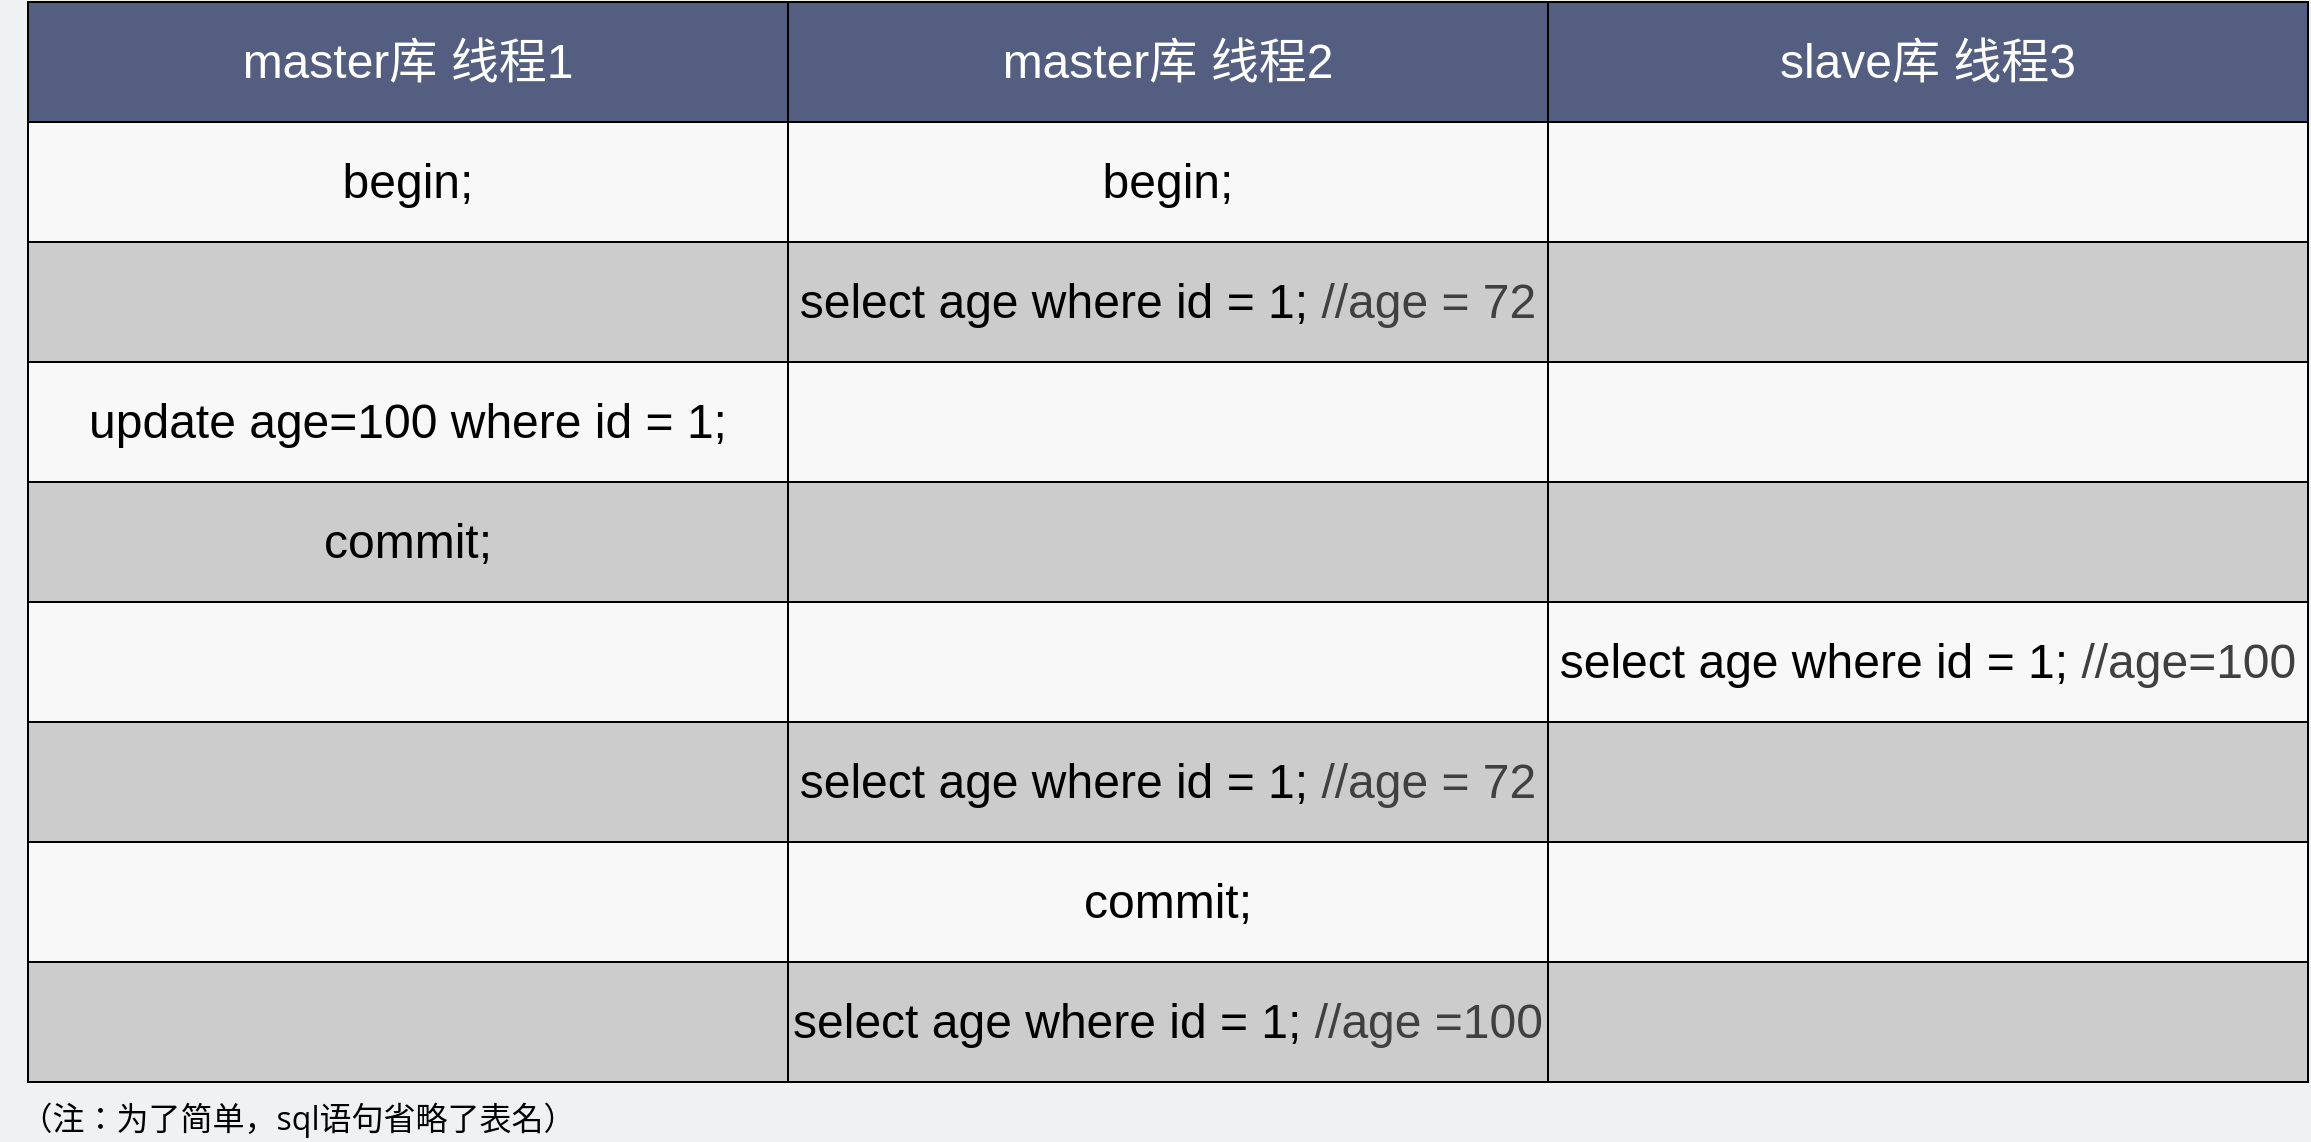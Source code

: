 <mxfile version="16.6.4" type="github">
  <diagram id="3228e29e-7158-1315-38df-8450db1d8a1d" name="Page-1">
    <mxGraphModel dx="1623" dy="-86" grid="0" gridSize="10" guides="1" tooltips="1" connect="1" arrows="1" fold="1" page="1" pageScale="1" pageWidth="750" pageHeight="320" background="#EFF1F3" math="0" shadow="0">
      <root>
        <mxCell id="0" />
        <mxCell id="1" parent="0" />
        <mxCell id="OGBjxk_xHfaE1EplLFuK-29" value="&lt;font color=&quot;#ffffff&quot; style=&quot;font-size: 24px&quot;&gt;master库 线程1&lt;/font&gt;" style="rounded=0;whiteSpace=wrap;html=1;fillColor=#535E80;gradientColor=none;fontSize=24;" parent="1" vertex="1">
          <mxGeometry x="176" y="1012" width="380" height="60" as="geometry" />
        </mxCell>
        <mxCell id="E5Fr-yn8FIVRKY9gDkfl-8" value="&lt;font color=&quot;#ffffff&quot; style=&quot;font-size: 24px&quot;&gt;master库 线程2&lt;/font&gt;" style="rounded=0;whiteSpace=wrap;html=1;fillColor=#535E80;gradientColor=none;fontSize=24;" parent="1" vertex="1">
          <mxGeometry x="556" y="1012" width="380" height="60" as="geometry" />
        </mxCell>
        <mxCell id="E5Fr-yn8FIVRKY9gDkfl-10" value="begin;" style="rounded=0;whiteSpace=wrap;html=1;fillColor=#F8F8F8;gradientColor=none;fontSize=24;" parent="1" vertex="1">
          <mxGeometry x="176" y="1072" width="380" height="60" as="geometry" />
        </mxCell>
        <mxCell id="E5Fr-yn8FIVRKY9gDkfl-11" value="begin;" style="rounded=0;whiteSpace=wrap;html=1;fillColor=#F8F8F8;gradientColor=none;fontSize=24;" parent="1" vertex="1">
          <mxGeometry x="556" y="1072" width="380" height="60" as="geometry" />
        </mxCell>
        <mxCell id="E5Fr-yn8FIVRKY9gDkfl-12" value="" style="rounded=0;whiteSpace=wrap;html=1;fillColor=#CCCCCC;gradientColor=none;fontSize=24;" parent="1" vertex="1">
          <mxGeometry x="176" y="1132" width="380" height="60" as="geometry" />
        </mxCell>
        <mxCell id="E5Fr-yn8FIVRKY9gDkfl-13" value="select age where id = 1; &lt;font color=&quot;#404040&quot;&gt;//age = 72&lt;/font&gt;" style="rounded=0;whiteSpace=wrap;html=1;fillColor=#CCCCCC;gradientColor=none;fontSize=24;" parent="1" vertex="1">
          <mxGeometry x="556" y="1132" width="380" height="60" as="geometry" />
        </mxCell>
        <mxCell id="E5Fr-yn8FIVRKY9gDkfl-14" value="&lt;span&gt;update age=100 where id = 1;&lt;/span&gt;" style="rounded=0;whiteSpace=wrap;html=1;fillColor=#F8F8F8;gradientColor=none;fontSize=24;" parent="1" vertex="1">
          <mxGeometry x="176" y="1192" width="380" height="60" as="geometry" />
        </mxCell>
        <mxCell id="E5Fr-yn8FIVRKY9gDkfl-15" value="" style="rounded=0;whiteSpace=wrap;html=1;fillColor=#F8F8F8;gradientColor=none;fontSize=24;" parent="1" vertex="1">
          <mxGeometry x="556" y="1192" width="380" height="60" as="geometry" />
        </mxCell>
        <mxCell id="E5Fr-yn8FIVRKY9gDkfl-16" value="commit;" style="rounded=0;whiteSpace=wrap;html=1;fillColor=#CCCCCC;gradientColor=none;fontSize=24;" parent="1" vertex="1">
          <mxGeometry x="176" y="1252" width="380" height="60" as="geometry" />
        </mxCell>
        <mxCell id="E5Fr-yn8FIVRKY9gDkfl-17" value="" style="rounded=0;whiteSpace=wrap;html=1;fillColor=#CCCCCC;gradientColor=none;fontSize=24;" parent="1" vertex="1">
          <mxGeometry x="556" y="1252" width="380" height="60" as="geometry" />
        </mxCell>
        <mxCell id="E5Fr-yn8FIVRKY9gDkfl-18" value="" style="rounded=0;whiteSpace=wrap;html=1;fillColor=#F8F8F8;gradientColor=none;fontSize=24;" parent="1" vertex="1">
          <mxGeometry x="176" y="1312" width="380" height="60" as="geometry" />
        </mxCell>
        <mxCell id="E5Fr-yn8FIVRKY9gDkfl-19" value="" style="rounded=0;whiteSpace=wrap;html=1;fillColor=#F8F8F8;gradientColor=none;fontSize=24;" parent="1" vertex="1">
          <mxGeometry x="556" y="1312" width="380" height="60" as="geometry" />
        </mxCell>
        <mxCell id="E5Fr-yn8FIVRKY9gDkfl-20" value="" style="rounded=0;whiteSpace=wrap;html=1;fillColor=#CCCCCC;gradientColor=none;fontSize=24;" parent="1" vertex="1">
          <mxGeometry x="176" y="1372" width="380" height="60" as="geometry" />
        </mxCell>
        <mxCell id="E5Fr-yn8FIVRKY9gDkfl-21" value="&lt;span&gt;select age where id = 1;&amp;nbsp;&lt;/span&gt;&lt;font color=&quot;#404040&quot;&gt;//age = 72&lt;/font&gt;" style="rounded=0;whiteSpace=wrap;html=1;fillColor=#CCCCCC;gradientColor=none;fontSize=24;" parent="1" vertex="1">
          <mxGeometry x="556" y="1372" width="380" height="60" as="geometry" />
        </mxCell>
        <mxCell id="E5Fr-yn8FIVRKY9gDkfl-22" value="" style="rounded=0;whiteSpace=wrap;html=1;fillColor=#F8F8F8;gradientColor=none;fontSize=24;" parent="1" vertex="1">
          <mxGeometry x="176" y="1432" width="380" height="60" as="geometry" />
        </mxCell>
        <mxCell id="E5Fr-yn8FIVRKY9gDkfl-23" value="commit;" style="rounded=0;whiteSpace=wrap;html=1;fillColor=#F8F8F8;gradientColor=none;fontSize=24;" parent="1" vertex="1">
          <mxGeometry x="556" y="1432" width="380" height="60" as="geometry" />
        </mxCell>
        <mxCell id="e393vFKxzSke3v99jNYF-2" value="&lt;font color=&quot;#ffffff&quot; style=&quot;font-size: 24px&quot;&gt;slave库 线程3&lt;/font&gt;" style="rounded=0;whiteSpace=wrap;html=1;fillColor=#535E80;gradientColor=none;fontSize=24;" parent="1" vertex="1">
          <mxGeometry x="936" y="1012" width="380" height="60" as="geometry" />
        </mxCell>
        <mxCell id="e393vFKxzSke3v99jNYF-4" value="" style="rounded=0;whiteSpace=wrap;html=1;fillColor=#F8F8F8;gradientColor=none;fontSize=24;" parent="1" vertex="1">
          <mxGeometry x="936" y="1072" width="380" height="60" as="geometry" />
        </mxCell>
        <mxCell id="e393vFKxzSke3v99jNYF-5" value="" style="rounded=0;whiteSpace=wrap;html=1;fillColor=#CCCCCC;gradientColor=none;fontSize=24;" parent="1" vertex="1">
          <mxGeometry x="936" y="1132" width="380" height="60" as="geometry" />
        </mxCell>
        <mxCell id="e393vFKxzSke3v99jNYF-6" value="" style="rounded=0;whiteSpace=wrap;html=1;fillColor=#F8F8F8;gradientColor=none;fontSize=24;" parent="1" vertex="1">
          <mxGeometry x="936" y="1192" width="380" height="60" as="geometry" />
        </mxCell>
        <mxCell id="e393vFKxzSke3v99jNYF-7" value="" style="rounded=0;whiteSpace=wrap;html=1;fillColor=#CCCCCC;gradientColor=none;fontSize=24;" parent="1" vertex="1">
          <mxGeometry x="936" y="1252" width="380" height="60" as="geometry" />
        </mxCell>
        <mxCell id="e393vFKxzSke3v99jNYF-8" value="&lt;span&gt;select age where id = 1;&amp;nbsp;&lt;/span&gt;&lt;font color=&quot;#404040&quot;&gt;//age=100&lt;/font&gt;" style="rounded=0;whiteSpace=wrap;html=1;fillColor=#F8F8F8;gradientColor=none;fontSize=24;" parent="1" vertex="1">
          <mxGeometry x="936" y="1312" width="380" height="60" as="geometry" />
        </mxCell>
        <mxCell id="e393vFKxzSke3v99jNYF-9" value="" style="rounded=0;whiteSpace=wrap;html=1;fillColor=#CCCCCC;gradientColor=none;fontSize=24;" parent="1" vertex="1">
          <mxGeometry x="936" y="1372" width="380" height="60" as="geometry" />
        </mxCell>
        <mxCell id="e393vFKxzSke3v99jNYF-10" value="" style="rounded=0;whiteSpace=wrap;html=1;fillColor=#F8F8F8;gradientColor=none;fontSize=24;" parent="1" vertex="1">
          <mxGeometry x="936" y="1432" width="380" height="60" as="geometry" />
        </mxCell>
        <mxCell id="e393vFKxzSke3v99jNYF-11" value="" style="rounded=0;whiteSpace=wrap;html=1;fillColor=#CCCCCC;gradientColor=none;fontSize=24;" parent="1" vertex="1">
          <mxGeometry x="176" y="1492" width="380" height="60" as="geometry" />
        </mxCell>
        <mxCell id="e393vFKxzSke3v99jNYF-12" value="&lt;span&gt;select age where id = 1;&amp;nbsp;&lt;/span&gt;&lt;font color=&quot;#404040&quot;&gt;//age =100&lt;/font&gt;" style="rounded=0;whiteSpace=wrap;html=1;fillColor=#CCCCCC;gradientColor=none;fontSize=24;" parent="1" vertex="1">
          <mxGeometry x="556" y="1492" width="380" height="60" as="geometry" />
        </mxCell>
        <mxCell id="e393vFKxzSke3v99jNYF-13" value="" style="rounded=0;whiteSpace=wrap;html=1;fillColor=#CCCCCC;gradientColor=none;fontSize=24;" parent="1" vertex="1">
          <mxGeometry x="936" y="1492" width="380" height="60" as="geometry" />
        </mxCell>
        <mxCell id="19OgQ4INb3V4Z6lB6zHX-1" value="&lt;span style=&quot;font-family: &amp;#34;open sans&amp;#34; , &amp;#34;clear sans&amp;#34; , &amp;#34;helvetica neue&amp;#34; , &amp;#34;helvetica&amp;#34; , &amp;#34;arial&amp;#34; , &amp;#34;segoe ui emoji&amp;#34; , sans-serif ; font-size: 16px&quot;&gt;&lt;font color=&quot;#000000&quot;&gt;（注：为了简单，sql语句省略了表名）&lt;/font&gt;&lt;/span&gt;" style="text;html=1;strokeColor=none;fillColor=none;align=center;verticalAlign=middle;whiteSpace=wrap;rounded=0;fontColor=#404040;" vertex="1" parent="1">
          <mxGeometry x="162" y="1558" width="298" height="23" as="geometry" />
        </mxCell>
      </root>
    </mxGraphModel>
  </diagram>
</mxfile>
